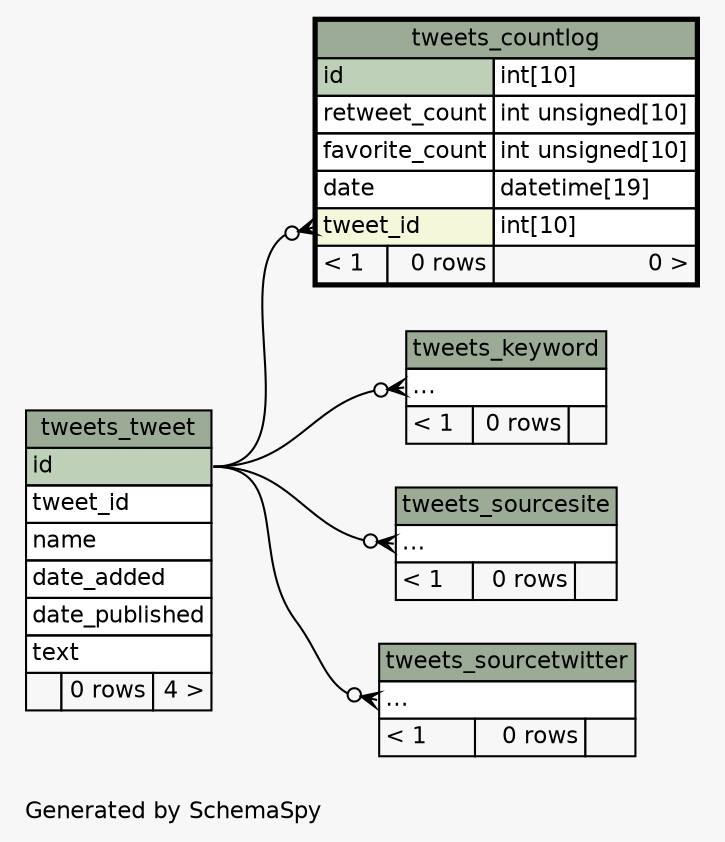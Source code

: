 // dot 2.38.0 on Linux 4.4.0-28-generic
// SchemaSpy rev 590
digraph "twoDegreesRelationshipsDiagram" {
  graph [
    rankdir="RL"
    bgcolor="#f7f7f7"
    label="\nGenerated by SchemaSpy"
    labeljust="l"
    nodesep="0.18"
    ranksep="0.46"
    fontname="Helvetica"
    fontsize="11"
  ];
  node [
    fontname="Helvetica"
    fontsize="11"
    shape="plaintext"
  ];
  edge [
    arrowsize="0.8"
  ];
  "tweets_countlog":"tweet_id":w -> "tweets_tweet":"id":e [arrowhead=none dir=back arrowtail=crowodot];
  "tweets_keyword":"elipses":w -> "tweets_tweet":"id":e [arrowhead=none dir=back arrowtail=crowodot];
  "tweets_sourcesite":"elipses":w -> "tweets_tweet":"id":e [arrowhead=none dir=back arrowtail=crowodot];
  "tweets_sourcetwitter":"elipses":w -> "tweets_tweet":"id":e [arrowhead=none dir=back arrowtail=crowodot];
  "tweets_countlog" [
    label=<
    <TABLE BORDER="2" CELLBORDER="1" CELLSPACING="0" BGCOLOR="#ffffff">
      <TR><TD COLSPAN="3" BGCOLOR="#9bab96" ALIGN="CENTER">tweets_countlog</TD></TR>
      <TR><TD PORT="id" COLSPAN="2" BGCOLOR="#bed1b8" ALIGN="LEFT">id</TD><TD PORT="id.type" ALIGN="LEFT">int[10]</TD></TR>
      <TR><TD PORT="retweet_count" COLSPAN="2" ALIGN="LEFT">retweet_count</TD><TD PORT="retweet_count.type" ALIGN="LEFT">int unsigned[10]</TD></TR>
      <TR><TD PORT="favorite_count" COLSPAN="2" ALIGN="LEFT">favorite_count</TD><TD PORT="favorite_count.type" ALIGN="LEFT">int unsigned[10]</TD></TR>
      <TR><TD PORT="date" COLSPAN="2" ALIGN="LEFT">date</TD><TD PORT="date.type" ALIGN="LEFT">datetime[19]</TD></TR>
      <TR><TD PORT="tweet_id" COLSPAN="2" BGCOLOR="#f4f7da" ALIGN="LEFT">tweet_id</TD><TD PORT="tweet_id.type" ALIGN="LEFT">int[10]</TD></TR>
      <TR><TD ALIGN="LEFT" BGCOLOR="#f7f7f7">&lt; 1</TD><TD ALIGN="RIGHT" BGCOLOR="#f7f7f7">0 rows</TD><TD ALIGN="RIGHT" BGCOLOR="#f7f7f7">0 &gt;</TD></TR>
    </TABLE>>
    URL="tweets_countlog.html"
    tooltip="tweets_countlog"
  ];
  "tweets_keyword" [
    label=<
    <TABLE BORDER="0" CELLBORDER="1" CELLSPACING="0" BGCOLOR="#ffffff">
      <TR><TD COLSPAN="3" BGCOLOR="#9bab96" ALIGN="CENTER">tweets_keyword</TD></TR>
      <TR><TD PORT="elipses" COLSPAN="3" ALIGN="LEFT">...</TD></TR>
      <TR><TD ALIGN="LEFT" BGCOLOR="#f7f7f7">&lt; 1</TD><TD ALIGN="RIGHT" BGCOLOR="#f7f7f7">0 rows</TD><TD ALIGN="RIGHT" BGCOLOR="#f7f7f7">  </TD></TR>
    </TABLE>>
    URL="tweets_keyword.html"
    tooltip="tweets_keyword"
  ];
  "tweets_sourcesite" [
    label=<
    <TABLE BORDER="0" CELLBORDER="1" CELLSPACING="0" BGCOLOR="#ffffff">
      <TR><TD COLSPAN="3" BGCOLOR="#9bab96" ALIGN="CENTER">tweets_sourcesite</TD></TR>
      <TR><TD PORT="elipses" COLSPAN="3" ALIGN="LEFT">...</TD></TR>
      <TR><TD ALIGN="LEFT" BGCOLOR="#f7f7f7">&lt; 1</TD><TD ALIGN="RIGHT" BGCOLOR="#f7f7f7">0 rows</TD><TD ALIGN="RIGHT" BGCOLOR="#f7f7f7">  </TD></TR>
    </TABLE>>
    URL="tweets_sourcesite.html"
    tooltip="tweets_sourcesite"
  ];
  "tweets_sourcetwitter" [
    label=<
    <TABLE BORDER="0" CELLBORDER="1" CELLSPACING="0" BGCOLOR="#ffffff">
      <TR><TD COLSPAN="3" BGCOLOR="#9bab96" ALIGN="CENTER">tweets_sourcetwitter</TD></TR>
      <TR><TD PORT="elipses" COLSPAN="3" ALIGN="LEFT">...</TD></TR>
      <TR><TD ALIGN="LEFT" BGCOLOR="#f7f7f7">&lt; 1</TD><TD ALIGN="RIGHT" BGCOLOR="#f7f7f7">0 rows</TD><TD ALIGN="RIGHT" BGCOLOR="#f7f7f7">  </TD></TR>
    </TABLE>>
    URL="tweets_sourcetwitter.html"
    tooltip="tweets_sourcetwitter"
  ];
  "tweets_tweet" [
    label=<
    <TABLE BORDER="0" CELLBORDER="1" CELLSPACING="0" BGCOLOR="#ffffff">
      <TR><TD COLSPAN="3" BGCOLOR="#9bab96" ALIGN="CENTER">tweets_tweet</TD></TR>
      <TR><TD PORT="id" COLSPAN="3" BGCOLOR="#bed1b8" ALIGN="LEFT">id</TD></TR>
      <TR><TD PORT="tweet_id" COLSPAN="3" ALIGN="LEFT">tweet_id</TD></TR>
      <TR><TD PORT="name" COLSPAN="3" ALIGN="LEFT">name</TD></TR>
      <TR><TD PORT="date_added" COLSPAN="3" ALIGN="LEFT">date_added</TD></TR>
      <TR><TD PORT="date_published" COLSPAN="3" ALIGN="LEFT">date_published</TD></TR>
      <TR><TD PORT="text" COLSPAN="3" ALIGN="LEFT">text</TD></TR>
      <TR><TD ALIGN="LEFT" BGCOLOR="#f7f7f7">  </TD><TD ALIGN="RIGHT" BGCOLOR="#f7f7f7">0 rows</TD><TD ALIGN="RIGHT" BGCOLOR="#f7f7f7">4 &gt;</TD></TR>
    </TABLE>>
    URL="tweets_tweet.html"
    tooltip="tweets_tweet"
  ];
}
